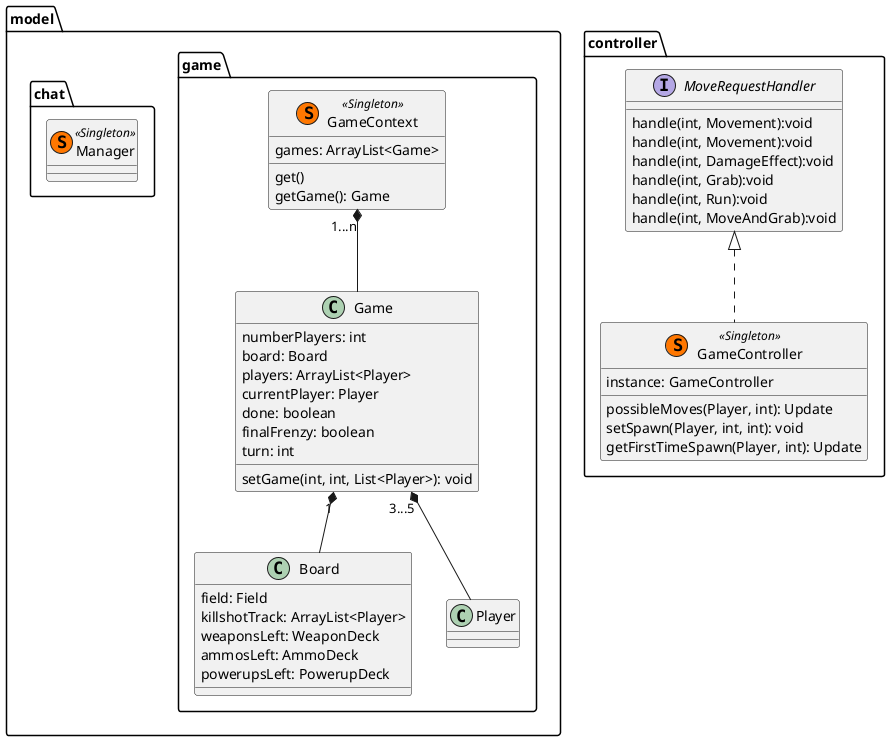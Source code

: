 @startuml
package model{
    package game{
        class GameContext  << (S,#FF7700) Singleton >> {
            games: ArrayList<Game>
            __
            get()
            getGame(): Game
        }

        GameContext "1...n" *-- Game

        class Game{
            numberPlayers: int
            board: Board
            players: ArrayList<Player>
            currentPlayer: Player
            done: boolean
            finalFrenzy: boolean
            turn: int
            __
            setGame(int, int, List<Player>): void
        }

        Game "1" *-- Board
        Game "3...5" *-- Player

        class Board{
            field: Field
            killshotTrack: ArrayList<Player>
            weaponsLeft: WeaponDeck
            ammosLeft: AmmoDeck
            powerupsLeft: PowerupDeck
            __
        }

        class Player{

        }
    }
    package chat{
            class Manager  << (S,#FF7700) Singleton >> {
            }
    }
}

package controller{
    class GameController  << (S,#FF7700) Singleton >> implements MoveRequestHandler {
        instance: GameController
        __
        possibleMoves(Player, int): Update
        setSpawn(Player, int, int): void
        getFirstTimeSpawn(Player, int): Update
    }
    interface MoveRequestHandler{
        handle(int, Movement):void
        handle(int, Movement):void
        handle(int, DamageEffect):void
        handle(int, Grab):void
        handle(int, Run):void
        handle(int, MoveAndGrab):void
    }
}
@enduml